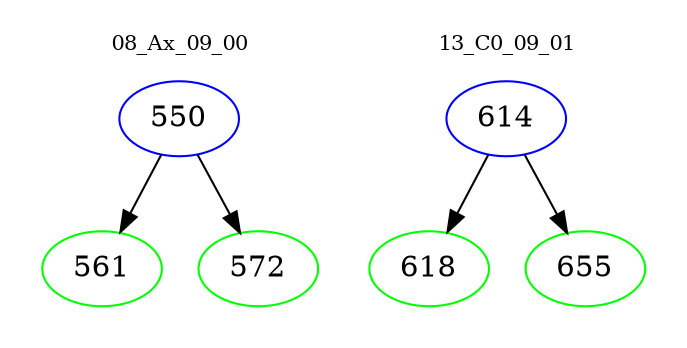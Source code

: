 digraph{
subgraph cluster_0 {
color = white
label = "08_Ax_09_00";
fontsize=10;
T0_550 [label="550", color="blue"]
T0_550 -> T0_561 [color="black"]
T0_561 [label="561", color="green"]
T0_550 -> T0_572 [color="black"]
T0_572 [label="572", color="green"]
}
subgraph cluster_1 {
color = white
label = "13_C0_09_01";
fontsize=10;
T1_614 [label="614", color="blue"]
T1_614 -> T1_618 [color="black"]
T1_618 [label="618", color="green"]
T1_614 -> T1_655 [color="black"]
T1_655 [label="655", color="green"]
}
}
